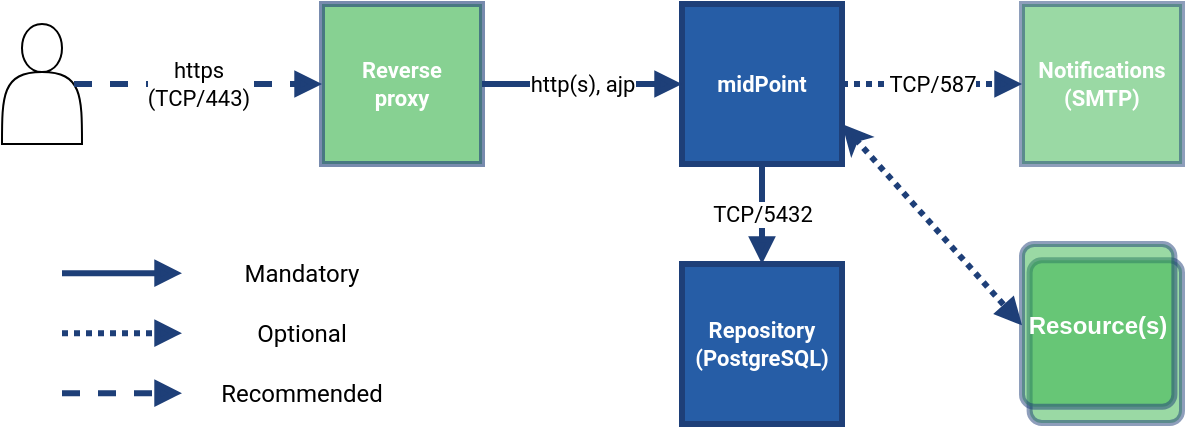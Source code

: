 <mxfile version="23.1.5" type="device">
  <diagram name="Page-1" id="260o_xa6h3rJVq1gaOll">
    <mxGraphModel dx="1434" dy="822" grid="1" gridSize="10" guides="1" tooltips="1" connect="1" arrows="1" fold="1" page="1" pageScale="1" pageWidth="827" pageHeight="1169" math="0" shadow="0">
      <root>
        <mxCell id="0" />
        <mxCell id="1" parent="0" />
        <mxCell id="-gpJgYwlw6Hybq1_usPO-2" value="" style="shape=actor;whiteSpace=wrap;html=1;" parent="1" vertex="1">
          <mxGeometry x="60" y="150" width="40" height="60" as="geometry" />
        </mxCell>
        <mxCell id="-gpJgYwlw6Hybq1_usPO-23" value="Mandatory" style="text;strokeColor=none;align=center;fillColor=none;html=1;verticalAlign=middle;whiteSpace=wrap;rounded=0;fontFamily=Roboto;fontSource=https%3A%2F%2Ffonts.googleapis.com%2Fcss%3Ffamily%3DRoboto;" parent="1" vertex="1">
          <mxGeometry x="180" y="260" width="60" height="30" as="geometry" />
        </mxCell>
        <mxCell id="-gpJgYwlw6Hybq1_usPO-24" value="Optional" style="text;strokeColor=none;align=center;fillColor=none;html=1;verticalAlign=middle;whiteSpace=wrap;rounded=0;fontFamily=Roboto;fontSource=https%3A%2F%2Ffonts.googleapis.com%2Fcss%3Ffamily%3DRoboto;" parent="1" vertex="1">
          <mxGeometry x="180" y="290" width="60" height="30" as="geometry" />
        </mxCell>
        <mxCell id="-gpJgYwlw6Hybq1_usPO-25" value="Recommended" style="text;strokeColor=none;align=center;fillColor=none;html=1;verticalAlign=middle;whiteSpace=wrap;rounded=0;fontFamily=Roboto;fontSource=https%3A%2F%2Ffonts.googleapis.com%2Fcss%3Ffamily%3DRoboto;" parent="1" vertex="1">
          <mxGeometry x="180" y="320" width="60" height="30" as="geometry" />
        </mxCell>
        <mxCell id="-gpJgYwlw6Hybq1_usPO-51" value="&lt;div&gt;Reverse&lt;/div&gt;&lt;div&gt;proxy&lt;br&gt;&lt;/div&gt;" style="rounded=0;whiteSpace=wrap;html=1;strokeWidth=3;perimeterSpacing=0;glass=0;strokeColor=#1E3F78;fillColor=#37B34A;fontFamily=Roboto;fontSource=https%3A%2F%2Ffonts.googleapis.com%2Fcss%3Ffamily%3DRoboto;fontColor=#FFFFFF;fontSize=11;fontStyle=1;spacing=2;gradientColor=none;opacity=60;" parent="1" vertex="1">
          <mxGeometry x="220" y="140" width="80" height="80" as="geometry" />
        </mxCell>
        <mxCell id="-gpJgYwlw6Hybq1_usPO-52" value="midPoint" style="rounded=0;whiteSpace=wrap;html=1;strokeWidth=3;perimeterSpacing=0;glass=0;strokeColor=#1E3F78;fillColor=#265DA6;fontFamily=Roboto;fontSource=https%3A%2F%2Ffonts.googleapis.com%2Fcss%3Ffamily%3DRoboto;fontColor=#FFFFFF;fontSize=11;fontStyle=1;spacing=2;" parent="1" vertex="1">
          <mxGeometry x="400" y="140" width="80" height="80" as="geometry" />
        </mxCell>
        <mxCell id="-gpJgYwlw6Hybq1_usPO-53" value="&lt;div&gt;Repository&lt;/div&gt;&lt;div&gt;(PostgreSQL)&lt;/div&gt;" style="rounded=0;whiteSpace=wrap;html=1;strokeWidth=3;perimeterSpacing=0;glass=0;strokeColor=#1E3F78;fillColor=#265DA6;fontFamily=Roboto;fontSource=https%3A%2F%2Ffonts.googleapis.com%2Fcss%3Ffamily%3DRoboto;fontColor=#FFFFFF;fontSize=11;fontStyle=1;spacing=2;" parent="1" vertex="1">
          <mxGeometry x="400" y="270" width="80" height="80" as="geometry" />
        </mxCell>
        <mxCell id="-gpJgYwlw6Hybq1_usPO-54" value="&lt;div&gt;Notifications&lt;/div&gt;&lt;div&gt;(SMTP)&lt;/div&gt;" style="rounded=0;whiteSpace=wrap;html=1;strokeWidth=3;perimeterSpacing=0;glass=0;strokeColor=#1E3F78;fillColor=#37B34A;fontFamily=Roboto;fontSource=https%3A%2F%2Ffonts.googleapis.com%2Fcss%3Ffamily%3DRoboto;fontColor=#FFFFFF;fontSize=11;fontStyle=1;spacing=2;opacity=50;" parent="1" vertex="1">
          <mxGeometry x="570" y="140" width="80" height="80" as="geometry" />
        </mxCell>
        <mxCell id="-gpJgYwlw6Hybq1_usPO-58" value="" style="group;fontSize=11;dashed=1;opacity=50;" parent="1" vertex="1" connectable="0">
          <mxGeometry x="570" y="260" width="80" height="89.5" as="geometry" />
        </mxCell>
        <mxCell id="-gpJgYwlw6Hybq1_usPO-59" value="" style="rounded=1;whiteSpace=wrap;html=1;strokeWidth=3;arcSize=8;strokeColor=#1E3F78;fontStyle=1;spacing=2;fontSize=12;fillColor=#37B34A;opacity=50;" parent="-gpJgYwlw6Hybq1_usPO-58" vertex="1">
          <mxGeometry x="3.81" y="8.136" width="76.19" height="81.364" as="geometry" />
        </mxCell>
        <mxCell id="-gpJgYwlw6Hybq1_usPO-60" value="&lt;font color=&quot;#FFFFFF&quot;&gt;Resource(s)&lt;/font&gt;" style="rounded=1;whiteSpace=wrap;html=1;strokeWidth=3;arcSize=8;strokeColor=#1E3F78;fillColor=#37B34A;fontStyle=1;spacing=2;fontSize=12;opacity=50;" parent="-gpJgYwlw6Hybq1_usPO-58" vertex="1">
          <mxGeometry width="76.19" height="81.364" as="geometry" />
        </mxCell>
        <mxCell id="-gpJgYwlw6Hybq1_usPO-61" value="&lt;div&gt;https&lt;/div&gt;&lt;div&gt;(TCP/443)&lt;/div&gt;" style="endArrow=block;html=1;strokeWidth=3;strokeColor=#1E3F78;endFill=1;rounded=0;exitX=0.9;exitY=0.5;exitDx=0;exitDy=0;exitPerimeter=0;entryX=0;entryY=0.5;entryDx=0;entryDy=0;dashed=1;fontFamily=Roboto;fontSource=https%3A%2F%2Ffonts.googleapis.com%2Fcss%3Ffamily%3DRoboto;" parent="1" source="-gpJgYwlw6Hybq1_usPO-2" target="-gpJgYwlw6Hybq1_usPO-51" edge="1">
          <mxGeometry width="50" height="50" relative="1" as="geometry">
            <mxPoint x="320" y="390" as="sourcePoint" />
            <mxPoint x="460" y="390" as="targetPoint" />
          </mxGeometry>
        </mxCell>
        <mxCell id="-gpJgYwlw6Hybq1_usPO-62" value="http(s), ajp" style="endArrow=block;html=1;strokeWidth=3;strokeColor=#1E3F78;endFill=1;rounded=0;entryX=0;entryY=0.5;entryDx=0;entryDy=0;exitX=1;exitY=0.5;exitDx=0;exitDy=0;fontFamily=Roboto;fontSource=https%3A%2F%2Ffonts.googleapis.com%2Fcss%3Ffamily%3DRoboto;" parent="1" source="-gpJgYwlw6Hybq1_usPO-51" target="-gpJgYwlw6Hybq1_usPO-52" edge="1">
          <mxGeometry width="50" height="50" relative="1" as="geometry">
            <mxPoint x="320" y="390" as="sourcePoint" />
            <mxPoint x="380" y="310" as="targetPoint" />
          </mxGeometry>
        </mxCell>
        <mxCell id="-gpJgYwlw6Hybq1_usPO-63" value="" style="endArrow=block;html=1;strokeWidth=3;strokeColor=#1E3F78;endFill=1;dashed=1;dashPattern=1 1;rounded=0;startArrow=classic;startFill=1;exitX=1;exitY=0.75;exitDx=0;exitDy=0;entryX=0;entryY=0.5;entryDx=0;entryDy=0;" parent="1" source="-gpJgYwlw6Hybq1_usPO-52" target="-gpJgYwlw6Hybq1_usPO-60" edge="1">
          <mxGeometry width="50" height="50" relative="1" as="geometry">
            <mxPoint x="400" y="430" as="sourcePoint" />
            <mxPoint x="450" y="380" as="targetPoint" />
          </mxGeometry>
        </mxCell>
        <mxCell id="-gpJgYwlw6Hybq1_usPO-64" value="TCP/5432" style="endArrow=block;html=1;strokeWidth=3;strokeColor=#1E3F78;endFill=1;rounded=0;exitX=0.5;exitY=1;exitDx=0;exitDy=0;fontFamily=Roboto;fontSource=https%3A%2F%2Ffonts.googleapis.com%2Fcss%3Ffamily%3DRoboto;entryX=0.5;entryY=0;entryDx=0;entryDy=0;" parent="1" source="-gpJgYwlw6Hybq1_usPO-52" target="-gpJgYwlw6Hybq1_usPO-53" edge="1">
          <mxGeometry width="50" height="50" relative="1" as="geometry">
            <mxPoint x="330" y="290" as="sourcePoint" />
            <mxPoint x="390" y="260" as="targetPoint" />
          </mxGeometry>
        </mxCell>
        <mxCell id="-gpJgYwlw6Hybq1_usPO-65" value="TCP/587" style="endArrow=block;html=1;strokeWidth=3;strokeColor=#1E3F78;endFill=1;dashed=1;dashPattern=1 1;rounded=0;exitX=1;exitY=0.5;exitDx=0;exitDy=0;entryX=0;entryY=0.5;entryDx=0;entryDy=0;fontFamily=Roboto;fontSource=https%3A%2F%2Ffonts.googleapis.com%2Fcss%3Ffamily%3DRoboto;" parent="1" source="-gpJgYwlw6Hybq1_usPO-52" target="-gpJgYwlw6Hybq1_usPO-54" edge="1">
          <mxGeometry width="50" height="50" relative="1" as="geometry">
            <mxPoint x="320" y="390" as="sourcePoint" />
            <mxPoint x="370" y="340" as="targetPoint" />
          </mxGeometry>
        </mxCell>
        <mxCell id="-gpJgYwlw6Hybq1_usPO-66" value="" style="endArrow=block;html=1;strokeWidth=3;strokeColor=#1E3F78;endFill=1;rounded=0;" parent="1" edge="1">
          <mxGeometry width="50" height="50" relative="1" as="geometry">
            <mxPoint x="90" y="274.58" as="sourcePoint" />
            <mxPoint x="150" y="274.58" as="targetPoint" />
          </mxGeometry>
        </mxCell>
        <mxCell id="-gpJgYwlw6Hybq1_usPO-67" value="" style="endArrow=block;html=1;strokeWidth=3;strokeColor=#1E3F78;endFill=1;rounded=0;dashed=1;dashPattern=1 1;" parent="1" edge="1">
          <mxGeometry width="50" height="50" relative="1" as="geometry">
            <mxPoint x="90" y="304.58" as="sourcePoint" />
            <mxPoint x="150" y="304.58" as="targetPoint" />
          </mxGeometry>
        </mxCell>
        <mxCell id="-gpJgYwlw6Hybq1_usPO-68" value="" style="endArrow=block;html=1;strokeWidth=3;strokeColor=#1E3F78;endFill=1;rounded=0;dashed=1;" parent="1" edge="1">
          <mxGeometry width="50" height="50" relative="1" as="geometry">
            <mxPoint x="90" y="334.58" as="sourcePoint" />
            <mxPoint x="150" y="334.58" as="targetPoint" />
          </mxGeometry>
        </mxCell>
      </root>
    </mxGraphModel>
  </diagram>
</mxfile>
